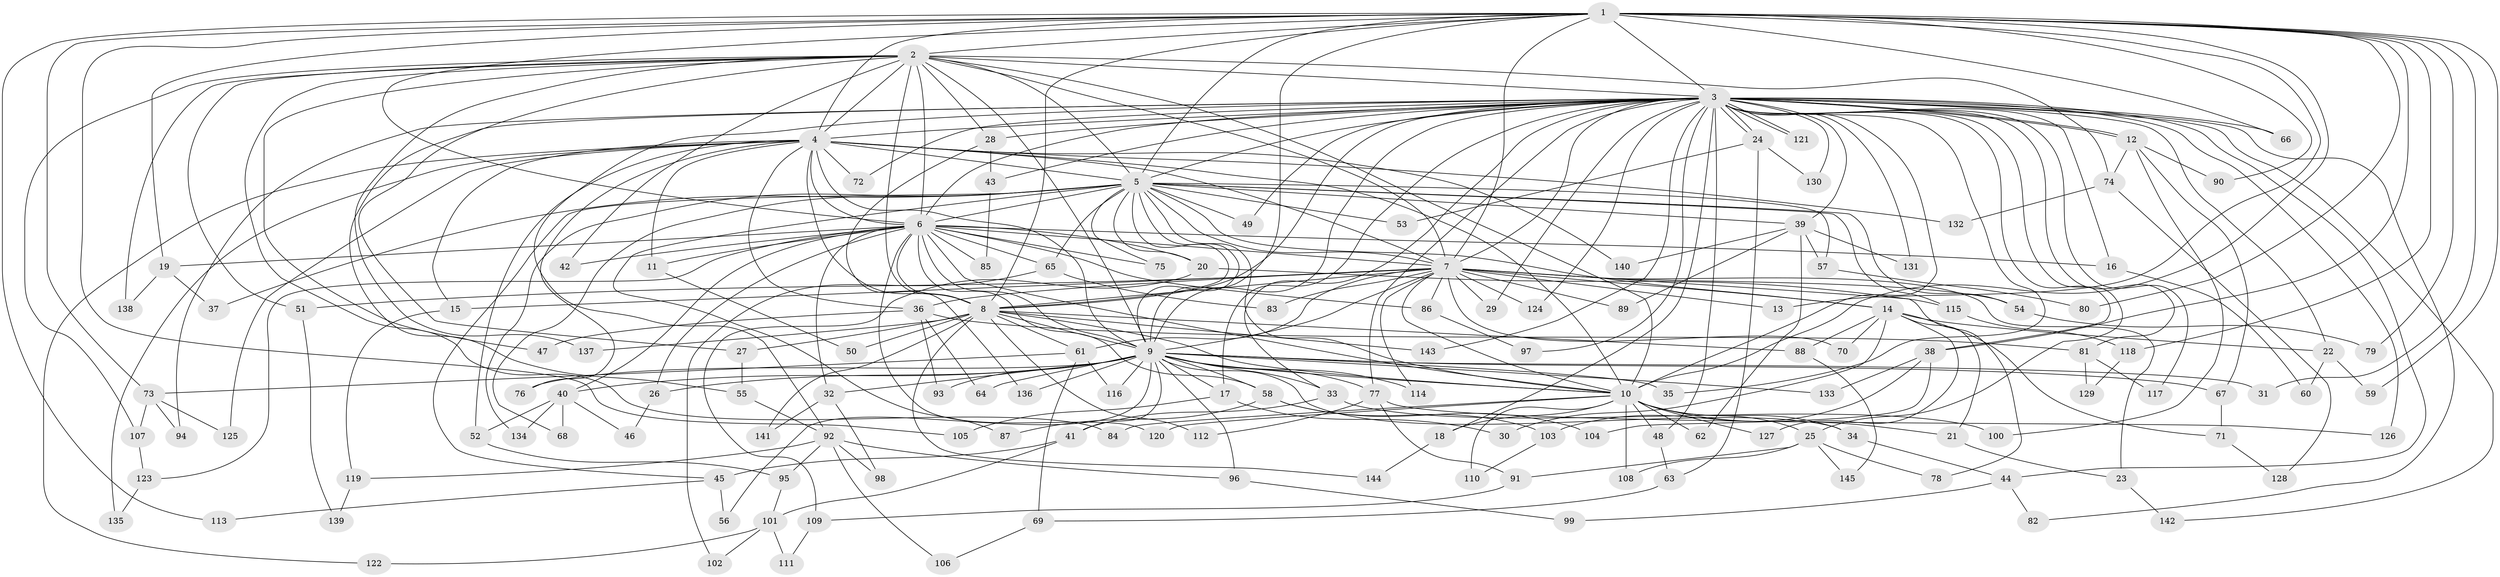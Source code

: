 // coarse degree distribution, {20: 0.009174311926605505, 25: 0.009174311926605505, 43: 0.009174311926605505, 18: 0.009174311926605505, 22: 0.01834862385321101, 21: 0.009174311926605505, 30: 0.009174311926605505, 19: 0.009174311926605505, 3: 0.1926605504587156, 6: 0.03669724770642202, 10: 0.009174311926605505, 4: 0.12844036697247707, 5: 0.06422018348623854, 2: 0.45871559633027525, 7: 0.009174311926605505, 8: 0.009174311926605505, 1: 0.009174311926605505}
// Generated by graph-tools (version 1.1) at 2025/41/03/06/25 10:41:44]
// undirected, 145 vertices, 315 edges
graph export_dot {
graph [start="1"]
  node [color=gray90,style=filled];
  1;
  2;
  3;
  4;
  5;
  6;
  7;
  8;
  9;
  10;
  11;
  12;
  13;
  14;
  15;
  16;
  17;
  18;
  19;
  20;
  21;
  22;
  23;
  24;
  25;
  26;
  27;
  28;
  29;
  30;
  31;
  32;
  33;
  34;
  35;
  36;
  37;
  38;
  39;
  40;
  41;
  42;
  43;
  44;
  45;
  46;
  47;
  48;
  49;
  50;
  51;
  52;
  53;
  54;
  55;
  56;
  57;
  58;
  59;
  60;
  61;
  62;
  63;
  64;
  65;
  66;
  67;
  68;
  69;
  70;
  71;
  72;
  73;
  74;
  75;
  76;
  77;
  78;
  79;
  80;
  81;
  82;
  83;
  84;
  85;
  86;
  87;
  88;
  89;
  90;
  91;
  92;
  93;
  94;
  95;
  96;
  97;
  98;
  99;
  100;
  101;
  102;
  103;
  104;
  105;
  106;
  107;
  108;
  109;
  110;
  111;
  112;
  113;
  114;
  115;
  116;
  117;
  118;
  119;
  120;
  121;
  122;
  123;
  124;
  125;
  126;
  127;
  128;
  129;
  130;
  131;
  132;
  133;
  134;
  135;
  136;
  137;
  138;
  139;
  140;
  141;
  142;
  143;
  144;
  145;
  1 -- 2;
  1 -- 3;
  1 -- 4;
  1 -- 5;
  1 -- 6;
  1 -- 7;
  1 -- 8;
  1 -- 9;
  1 -- 10;
  1 -- 13;
  1 -- 19;
  1 -- 31;
  1 -- 38;
  1 -- 59;
  1 -- 66;
  1 -- 73;
  1 -- 79;
  1 -- 80;
  1 -- 90;
  1 -- 105;
  1 -- 113;
  1 -- 118;
  2 -- 3;
  2 -- 4;
  2 -- 5;
  2 -- 6;
  2 -- 7;
  2 -- 8;
  2 -- 9;
  2 -- 10;
  2 -- 27;
  2 -- 28;
  2 -- 42;
  2 -- 47;
  2 -- 51;
  2 -- 74;
  2 -- 84;
  2 -- 107;
  2 -- 137;
  2 -- 138;
  3 -- 4;
  3 -- 5;
  3 -- 6;
  3 -- 7;
  3 -- 8;
  3 -- 9;
  3 -- 10;
  3 -- 12;
  3 -- 12;
  3 -- 16;
  3 -- 17;
  3 -- 18;
  3 -- 22;
  3 -- 24;
  3 -- 24;
  3 -- 25;
  3 -- 28;
  3 -- 29;
  3 -- 33;
  3 -- 35;
  3 -- 38;
  3 -- 39;
  3 -- 43;
  3 -- 44;
  3 -- 48;
  3 -- 49;
  3 -- 55;
  3 -- 66;
  3 -- 72;
  3 -- 77;
  3 -- 81;
  3 -- 82;
  3 -- 92;
  3 -- 94;
  3 -- 97;
  3 -- 117;
  3 -- 121;
  3 -- 121;
  3 -- 124;
  3 -- 126;
  3 -- 130;
  3 -- 131;
  3 -- 142;
  3 -- 143;
  4 -- 5;
  4 -- 6;
  4 -- 7;
  4 -- 8;
  4 -- 9;
  4 -- 10;
  4 -- 11;
  4 -- 15;
  4 -- 36;
  4 -- 52;
  4 -- 72;
  4 -- 76;
  4 -- 122;
  4 -- 125;
  4 -- 132;
  4 -- 135;
  4 -- 140;
  5 -- 6;
  5 -- 7;
  5 -- 8;
  5 -- 9;
  5 -- 10;
  5 -- 14;
  5 -- 20;
  5 -- 37;
  5 -- 39;
  5 -- 45;
  5 -- 49;
  5 -- 53;
  5 -- 54;
  5 -- 57;
  5 -- 65;
  5 -- 68;
  5 -- 75;
  5 -- 87;
  5 -- 115;
  5 -- 134;
  6 -- 7;
  6 -- 8;
  6 -- 9;
  6 -- 10;
  6 -- 11;
  6 -- 16;
  6 -- 19;
  6 -- 20;
  6 -- 26;
  6 -- 32;
  6 -- 40;
  6 -- 42;
  6 -- 58;
  6 -- 65;
  6 -- 75;
  6 -- 85;
  6 -- 86;
  6 -- 120;
  6 -- 123;
  7 -- 8;
  7 -- 9;
  7 -- 10;
  7 -- 13;
  7 -- 14;
  7 -- 15;
  7 -- 23;
  7 -- 29;
  7 -- 36;
  7 -- 51;
  7 -- 54;
  7 -- 61;
  7 -- 70;
  7 -- 78;
  7 -- 83;
  7 -- 86;
  7 -- 89;
  7 -- 114;
  7 -- 124;
  8 -- 9;
  8 -- 10;
  8 -- 27;
  8 -- 50;
  8 -- 61;
  8 -- 88;
  8 -- 112;
  8 -- 137;
  8 -- 141;
  8 -- 143;
  8 -- 144;
  9 -- 10;
  9 -- 17;
  9 -- 26;
  9 -- 31;
  9 -- 32;
  9 -- 33;
  9 -- 34;
  9 -- 35;
  9 -- 40;
  9 -- 41;
  9 -- 56;
  9 -- 58;
  9 -- 64;
  9 -- 67;
  9 -- 76;
  9 -- 77;
  9 -- 93;
  9 -- 96;
  9 -- 114;
  9 -- 116;
  9 -- 133;
  9 -- 136;
  10 -- 18;
  10 -- 21;
  10 -- 25;
  10 -- 34;
  10 -- 48;
  10 -- 62;
  10 -- 84;
  10 -- 108;
  10 -- 110;
  10 -- 120;
  10 -- 127;
  11 -- 50;
  12 -- 67;
  12 -- 74;
  12 -- 90;
  12 -- 100;
  14 -- 21;
  14 -- 22;
  14 -- 30;
  14 -- 70;
  14 -- 71;
  14 -- 88;
  14 -- 127;
  15 -- 119;
  16 -- 60;
  17 -- 30;
  17 -- 105;
  18 -- 144;
  19 -- 37;
  19 -- 138;
  20 -- 109;
  20 -- 115;
  21 -- 23;
  22 -- 59;
  22 -- 60;
  23 -- 142;
  24 -- 53;
  24 -- 63;
  24 -- 130;
  25 -- 78;
  25 -- 91;
  25 -- 108;
  25 -- 145;
  26 -- 46;
  27 -- 55;
  28 -- 43;
  28 -- 136;
  32 -- 98;
  32 -- 141;
  33 -- 41;
  33 -- 100;
  34 -- 44;
  36 -- 47;
  36 -- 64;
  36 -- 81;
  36 -- 93;
  38 -- 103;
  38 -- 104;
  38 -- 133;
  39 -- 57;
  39 -- 62;
  39 -- 89;
  39 -- 131;
  39 -- 140;
  40 -- 46;
  40 -- 52;
  40 -- 68;
  40 -- 134;
  41 -- 45;
  41 -- 101;
  43 -- 85;
  44 -- 82;
  44 -- 99;
  45 -- 56;
  45 -- 113;
  48 -- 63;
  51 -- 139;
  52 -- 95;
  54 -- 79;
  55 -- 92;
  57 -- 80;
  58 -- 87;
  58 -- 103;
  58 -- 104;
  61 -- 69;
  61 -- 73;
  61 -- 116;
  63 -- 69;
  65 -- 83;
  65 -- 102;
  67 -- 71;
  69 -- 106;
  71 -- 128;
  73 -- 94;
  73 -- 107;
  73 -- 125;
  74 -- 128;
  74 -- 132;
  77 -- 91;
  77 -- 112;
  77 -- 126;
  81 -- 117;
  81 -- 129;
  86 -- 97;
  88 -- 145;
  91 -- 109;
  92 -- 95;
  92 -- 96;
  92 -- 98;
  92 -- 106;
  92 -- 119;
  95 -- 101;
  96 -- 99;
  101 -- 102;
  101 -- 111;
  101 -- 122;
  103 -- 110;
  107 -- 123;
  109 -- 111;
  115 -- 118;
  118 -- 129;
  119 -- 139;
  123 -- 135;
}

